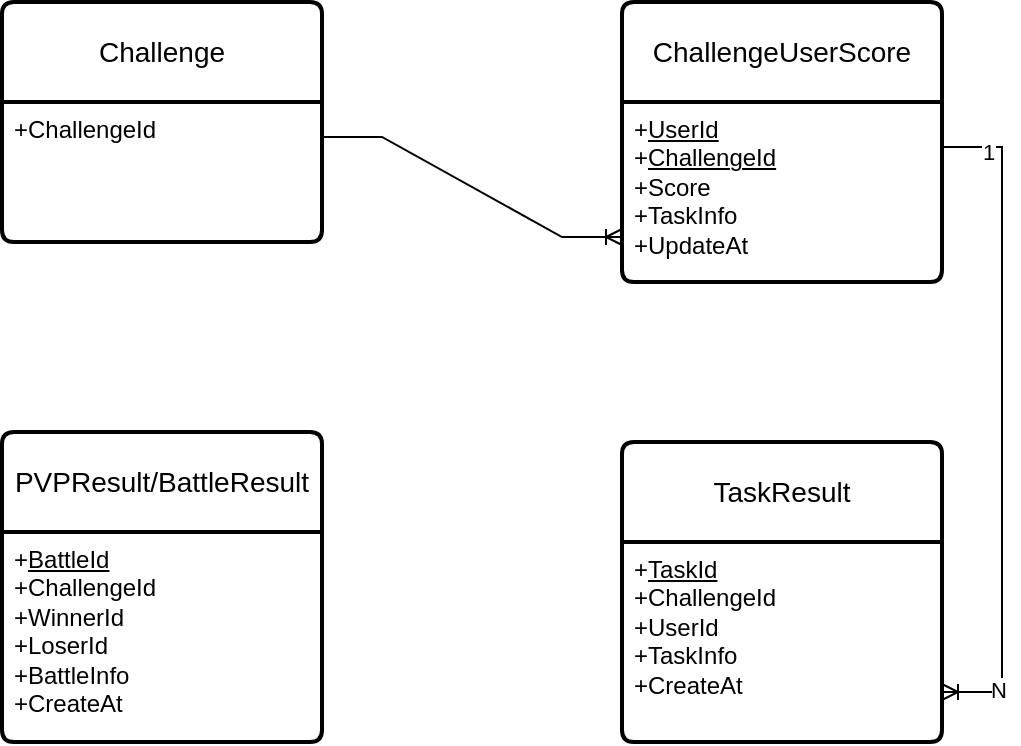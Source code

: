 <mxfile version="21.6.6" type="github" pages="4">
  <diagram name="ER Diagram" id="ZLI-xnwd5I3-F7gUhsCu">
    <mxGraphModel dx="1434" dy="728" grid="1" gridSize="10" guides="1" tooltips="1" connect="1" arrows="1" fold="1" page="1" pageScale="1" pageWidth="827" pageHeight="1169" math="0" shadow="0">
      <root>
        <mxCell id="0" />
        <mxCell id="1" parent="0" />
        <mxCell id="JRfJdb27c1tYHtVessSR-1" value="Challenge" style="swimlane;childLayout=stackLayout;horizontal=1;startSize=50;horizontalStack=0;rounded=1;fontSize=14;fontStyle=0;strokeWidth=2;resizeParent=0;resizeLast=1;shadow=0;dashed=0;align=center;arcSize=4;whiteSpace=wrap;html=1;" parent="1" vertex="1">
          <mxGeometry x="170" y="80" width="160" height="120" as="geometry" />
        </mxCell>
        <mxCell id="JRfJdb27c1tYHtVessSR-2" value="+ChallengeId" style="align=left;strokeColor=none;fillColor=none;spacingLeft=4;fontSize=12;verticalAlign=top;resizable=0;rotatable=0;part=1;html=1;" parent="JRfJdb27c1tYHtVessSR-1" vertex="1">
          <mxGeometry y="50" width="160" height="70" as="geometry" />
        </mxCell>
        <mxCell id="JRfJdb27c1tYHtVessSR-3" value="ChallengeUserScore" style="swimlane;childLayout=stackLayout;horizontal=1;startSize=50;horizontalStack=0;rounded=1;fontSize=14;fontStyle=0;strokeWidth=2;resizeParent=0;resizeLast=1;shadow=0;dashed=0;align=center;arcSize=4;whiteSpace=wrap;html=1;" parent="1" vertex="1">
          <mxGeometry x="480" y="80" width="160" height="140" as="geometry">
            <mxRectangle x="470" y="220" width="70" height="50" as="alternateBounds" />
          </mxGeometry>
        </mxCell>
        <mxCell id="JRfJdb27c1tYHtVessSR-4" value="+&lt;u&gt;UserId&lt;/u&gt;&lt;br&gt;+&lt;u&gt;ChallengeId&lt;/u&gt;&lt;br&gt;+Score&lt;br&gt;+TaskInfo&lt;br&gt;+UpdateAt" style="align=left;strokeColor=none;fillColor=none;spacingLeft=4;fontSize=12;verticalAlign=top;resizable=0;rotatable=0;part=1;html=1;" parent="JRfJdb27c1tYHtVessSR-3" vertex="1">
          <mxGeometry y="50" width="160" height="90" as="geometry" />
        </mxCell>
        <mxCell id="jsPrpI_O9WZwSgl6cPqi-1" value="TaskResult" style="swimlane;childLayout=stackLayout;horizontal=1;startSize=50;horizontalStack=0;rounded=1;fontSize=14;fontStyle=0;strokeWidth=2;resizeParent=0;resizeLast=1;shadow=0;dashed=0;align=center;arcSize=4;whiteSpace=wrap;html=1;" parent="1" vertex="1">
          <mxGeometry x="480" y="300" width="160" height="150" as="geometry" />
        </mxCell>
        <mxCell id="jsPrpI_O9WZwSgl6cPqi-2" value="+&lt;u&gt;TaskId&lt;/u&gt;&lt;br&gt;+ChallengeId&lt;br&gt;+UserId&lt;br&gt;+TaskInfo&lt;br&gt;+CreateAt" style="align=left;strokeColor=none;fillColor=none;spacingLeft=4;fontSize=12;verticalAlign=top;resizable=0;rotatable=0;part=1;html=1;" parent="jsPrpI_O9WZwSgl6cPqi-1" vertex="1">
          <mxGeometry y="50" width="160" height="100" as="geometry" />
        </mxCell>
        <mxCell id="jsPrpI_O9WZwSgl6cPqi-3" value="PVPResult/BattleResult" style="swimlane;childLayout=stackLayout;horizontal=1;startSize=50;horizontalStack=0;rounded=1;fontSize=14;fontStyle=0;strokeWidth=2;resizeParent=0;resizeLast=1;shadow=0;dashed=0;align=center;arcSize=4;whiteSpace=wrap;html=1;" parent="1" vertex="1">
          <mxGeometry x="170" y="295" width="160" height="155" as="geometry" />
        </mxCell>
        <mxCell id="jsPrpI_O9WZwSgl6cPqi-4" value="+&lt;u&gt;BattleId&lt;/u&gt;&lt;br&gt;+ChallengeId&lt;br&gt;+WinnerId&lt;br&gt;+LoserId&lt;br&gt;+BattleInfo&lt;br&gt;+CreateAt" style="align=left;strokeColor=none;fillColor=none;spacingLeft=4;fontSize=12;verticalAlign=top;resizable=0;rotatable=0;part=1;html=1;" parent="jsPrpI_O9WZwSgl6cPqi-3" vertex="1">
          <mxGeometry y="50" width="160" height="105" as="geometry" />
        </mxCell>
        <mxCell id="WyVsY10MQ5rmwuFhoHbH-16" value="" style="edgeStyle=entityRelationEdgeStyle;fontSize=12;html=1;endArrow=ERoneToMany;rounded=0;entryX=1;entryY=0.75;entryDx=0;entryDy=0;exitX=1;exitY=0.25;exitDx=0;exitDy=0;" parent="1" source="JRfJdb27c1tYHtVessSR-4" target="jsPrpI_O9WZwSgl6cPqi-2" edge="1">
          <mxGeometry width="100" height="100" relative="1" as="geometry">
            <mxPoint x="700" y="190" as="sourcePoint" />
            <mxPoint x="690" y="360" as="targetPoint" />
            <Array as="points">
              <mxPoint x="740" y="390" />
              <mxPoint x="690" y="220" />
              <mxPoint x="730" y="240" />
              <mxPoint x="770" y="200" />
              <mxPoint x="740" y="200" />
              <mxPoint x="770" y="330" />
              <mxPoint x="740" y="390" />
            </Array>
          </mxGeometry>
        </mxCell>
        <mxCell id="WyVsY10MQ5rmwuFhoHbH-17" value="1" style="edgeLabel;html=1;align=center;verticalAlign=middle;resizable=0;points=[];" parent="WyVsY10MQ5rmwuFhoHbH-16" vertex="1" connectable="0">
          <mxGeometry x="-0.865" y="-2" relative="1" as="geometry">
            <mxPoint as="offset" />
          </mxGeometry>
        </mxCell>
        <mxCell id="WyVsY10MQ5rmwuFhoHbH-18" value="N" style="edgeLabel;html=1;align=center;verticalAlign=middle;resizable=0;points=[];" parent="WyVsY10MQ5rmwuFhoHbH-16" vertex="1" connectable="0">
          <mxGeometry x="0.836" y="-1" relative="1" as="geometry">
            <mxPoint as="offset" />
          </mxGeometry>
        </mxCell>
        <mxCell id="AfwJ3oAD-vANaPNt5goW-1" value="" style="edgeStyle=entityRelationEdgeStyle;fontSize=12;html=1;endArrow=ERoneToMany;rounded=0;exitX=1;exitY=0.25;exitDx=0;exitDy=0;entryX=0;entryY=0.75;entryDx=0;entryDy=0;" edge="1" parent="1" source="JRfJdb27c1tYHtVessSR-2" target="JRfJdb27c1tYHtVessSR-4">
          <mxGeometry width="100" height="100" relative="1" as="geometry">
            <mxPoint x="360" y="430" as="sourcePoint" />
            <mxPoint x="460" y="330" as="targetPoint" />
          </mxGeometry>
        </mxCell>
      </root>
    </mxGraphModel>
  </diagram>
  <diagram id="Ef0ok4pNN71Re_kueFW6" name="Leaderboard">
    <mxGraphModel dx="1434" dy="728" grid="1" gridSize="10" guides="1" tooltips="1" connect="1" arrows="1" fold="1" page="1" pageScale="1" pageWidth="827" pageHeight="1169" math="0" shadow="0">
      <root>
        <mxCell id="0" />
        <mxCell id="1" parent="0" />
        <mxCell id="Og-gA_vZru-YiPkl-ov5-1" value="Leaderboard" style="swimlane;childLayout=stackLayout;horizontal=1;startSize=50;horizontalStack=0;rounded=1;fontSize=14;fontStyle=0;strokeWidth=2;resizeParent=0;resizeLast=1;shadow=0;dashed=0;align=center;arcSize=4;whiteSpace=wrap;html=1;" parent="1" vertex="1">
          <mxGeometry x="160" y="80" width="160" height="120" as="geometry" />
        </mxCell>
        <mxCell id="Og-gA_vZru-YiPkl-ov5-2" value="+LeaderboardId&lt;br&gt;+Duration&lt;br&gt;+MaxSize" style="align=left;strokeColor=none;fillColor=none;spacingLeft=4;fontSize=12;verticalAlign=top;resizable=0;rotatable=0;part=1;html=1;" parent="Og-gA_vZru-YiPkl-ov5-1" vertex="1">
          <mxGeometry y="50" width="160" height="70" as="geometry" />
        </mxCell>
        <mxCell id="Og-gA_vZru-YiPkl-ov5-3" value="LeaderboardRecord" style="swimlane;childLayout=stackLayout;horizontal=1;startSize=50;horizontalStack=0;rounded=1;fontSize=14;fontStyle=0;strokeWidth=2;resizeParent=0;resizeLast=1;shadow=0;dashed=0;align=center;arcSize=4;whiteSpace=wrap;html=1;" parent="1" vertex="1">
          <mxGeometry x="480" y="80" width="160" height="140" as="geometry" />
        </mxCell>
        <mxCell id="Og-gA_vZru-YiPkl-ov5-4" value="+OwnerId&lt;br&gt;+LeaderboardId&lt;br&gt;+Score&lt;br&gt;+Rank&lt;br&gt;+Metadata" style="align=left;strokeColor=none;fillColor=none;spacingLeft=4;fontSize=12;verticalAlign=top;resizable=0;rotatable=0;part=1;html=1;" parent="Og-gA_vZru-YiPkl-ov5-3" vertex="1">
          <mxGeometry y="50" width="160" height="90" as="geometry" />
        </mxCell>
        <mxCell id="Og-gA_vZru-YiPkl-ov5-5" value="" style="edgeStyle=entityRelationEdgeStyle;fontSize=12;html=1;endArrow=ERmany;rounded=0;exitX=1;exitY=0.75;exitDx=0;exitDy=0;entryX=0;entryY=0.25;entryDx=0;entryDy=0;" parent="1" source="Og-gA_vZru-YiPkl-ov5-2" target="Og-gA_vZru-YiPkl-ov5-4" edge="1">
          <mxGeometry width="100" height="100" relative="1" as="geometry">
            <mxPoint x="360" y="250" as="sourcePoint" />
            <mxPoint x="460" y="150" as="targetPoint" />
          </mxGeometry>
        </mxCell>
      </root>
    </mxGraphModel>
  </diagram>
  <diagram id="nfGYc4ScAfrTc4jbYE4T" name="Leaderboard Architecture">
    <mxGraphModel dx="1434" dy="728" grid="1" gridSize="10" guides="1" tooltips="1" connect="1" arrows="1" fold="1" page="1" pageScale="1" pageWidth="827" pageHeight="1169" math="0" shadow="0">
      <root>
        <mxCell id="0" />
        <mxCell id="1" parent="0" />
        <mxCell id="XdYTRL2mxj0HCFypTFus-22" value="" style="sketch=0;outlineConnect=0;fontColor=#232F3E;gradientColor=none;fillColor=#232F3D;strokeColor=none;dashed=0;verticalLabelPosition=bottom;verticalAlign=top;align=center;html=1;fontSize=12;fontStyle=0;aspect=fixed;pointerEvents=1;shape=mxgraph.aws4.mobile_client;" parent="1" vertex="1">
          <mxGeometry x="50" y="196" width="97.24" height="185" as="geometry" />
        </mxCell>
        <mxCell id="XdYTRL2mxj0HCFypTFus-1" value="Region" style="points=[[0,0],[0.25,0],[0.5,0],[0.75,0],[1,0],[1,0.25],[1,0.5],[1,0.75],[1,1],[0.75,1],[0.5,1],[0.25,1],[0,1],[0,0.75],[0,0.5],[0,0.25]];outlineConnect=0;gradientColor=none;html=1;whiteSpace=wrap;fontSize=12;fontStyle=0;container=1;pointerEvents=0;collapsible=0;recursiveResize=0;shape=mxgraph.aws4.group;grIcon=mxgraph.aws4.group_region;strokeColor=#147EBA;fillColor=none;verticalAlign=top;align=left;spacingLeft=30;fontColor=#147EBA;dashed=1;" parent="1" vertex="1">
          <mxGeometry x="290" y="113.5" width="500" height="350" as="geometry" />
        </mxCell>
        <mxCell id="XdYTRL2mxj0HCFypTFus-25" value="" style="edgeStyle=orthogonalEdgeStyle;rounded=0;orthogonalLoop=1;jettySize=auto;html=1;" parent="XdYTRL2mxj0HCFypTFus-1" source="XdYTRL2mxj0HCFypTFus-16" target="XdYTRL2mxj0HCFypTFus-17" edge="1">
          <mxGeometry relative="1" as="geometry" />
        </mxCell>
        <mxCell id="XdYTRL2mxj0HCFypTFus-29" value="2.Dispatch &lt;br&gt;the request" style="edgeLabel;html=1;align=center;verticalAlign=middle;resizable=0;points=[];" parent="XdYTRL2mxj0HCFypTFus-25" vertex="1" connectable="0">
          <mxGeometry x="-0.007" y="1" relative="1" as="geometry">
            <mxPoint as="offset" />
          </mxGeometry>
        </mxCell>
        <mxCell id="XdYTRL2mxj0HCFypTFus-16" value="API Gateway" style="outlineConnect=0;dashed=0;verticalLabelPosition=bottom;verticalAlign=top;align=center;html=1;shape=mxgraph.aws3.api_gateway;fillColor=#D9A741;gradientColor=none;" parent="XdYTRL2mxj0HCFypTFus-1" vertex="1">
          <mxGeometry x="40" y="120" width="76.5" height="93" as="geometry" />
        </mxCell>
        <mxCell id="XdYTRL2mxj0HCFypTFus-26" value="" style="edgeStyle=orthogonalEdgeStyle;rounded=0;orthogonalLoop=1;jettySize=auto;html=1;" parent="XdYTRL2mxj0HCFypTFus-1" source="XdYTRL2mxj0HCFypTFus-17" target="XdYTRL2mxj0HCFypTFus-19" edge="1">
          <mxGeometry relative="1" as="geometry">
            <Array as="points">
              <mxPoint x="310" y="167" />
              <mxPoint x="310" y="71" />
            </Array>
          </mxGeometry>
        </mxCell>
        <mxCell id="XdYTRL2mxj0HCFypTFus-30" value="3.Get Ranks" style="edgeLabel;html=1;align=center;verticalAlign=middle;resizable=0;points=[];" parent="XdYTRL2mxj0HCFypTFus-26" vertex="1" connectable="0">
          <mxGeometry x="0.076" y="-3" relative="1" as="geometry">
            <mxPoint x="-13" y="-12" as="offset" />
          </mxGeometry>
        </mxCell>
        <mxCell id="XdYTRL2mxj0HCFypTFus-27" style="edgeStyle=orthogonalEdgeStyle;rounded=0;orthogonalLoop=1;jettySize=auto;html=1;exitX=1;exitY=0.5;exitDx=0;exitDy=0;exitPerimeter=0;entryX=0;entryY=0.5;entryDx=0;entryDy=0;entryPerimeter=0;" parent="XdYTRL2mxj0HCFypTFus-1" source="XdYTRL2mxj0HCFypTFus-17" target="XdYTRL2mxj0HCFypTFus-18" edge="1">
          <mxGeometry relative="1" as="geometry">
            <Array as="points">
              <mxPoint x="310" y="167" />
              <mxPoint x="310" y="261" />
            </Array>
          </mxGeometry>
        </mxCell>
        <mxCell id="XdYTRL2mxj0HCFypTFus-31" value="4.Ge leaderboard records&amp;nbsp;" style="edgeLabel;html=1;align=center;verticalAlign=middle;resizable=0;points=[];" parent="XdYTRL2mxj0HCFypTFus-27" vertex="1" connectable="0">
          <mxGeometry x="0.12" y="1" relative="1" as="geometry">
            <mxPoint x="29" y="-13" as="offset" />
          </mxGeometry>
        </mxCell>
        <mxCell id="XdYTRL2mxj0HCFypTFus-17" value="Lambda" style="outlineConnect=0;dashed=0;verticalLabelPosition=bottom;verticalAlign=top;align=center;html=1;shape=mxgraph.aws3.lambda;fillColor=#F58534;gradientColor=none;" parent="XdYTRL2mxj0HCFypTFus-1" vertex="1">
          <mxGeometry x="190" y="120" width="76.5" height="93" as="geometry" />
        </mxCell>
        <mxCell id="XdYTRL2mxj0HCFypTFus-18" value="DynamoDB&lt;br&gt;&lt;br&gt;Store all leaderboard records" style="outlineConnect=0;dashed=0;verticalLabelPosition=bottom;verticalAlign=top;align=center;html=1;shape=mxgraph.aws3.dynamo_db;fillColor=#2E73B8;gradientColor=none;" parent="XdYTRL2mxj0HCFypTFus-1" vertex="1">
          <mxGeometry x="356" y="220" width="72" height="81" as="geometry" />
        </mxCell>
        <mxCell id="XdYTRL2mxj0HCFypTFus-19" value="ElasticCache for Redis&lt;br&gt;&lt;br&gt;Provide ranks" style="sketch=0;outlineConnect=0;fontColor=#232F3E;gradientColor=none;fillColor=#2E27AD;strokeColor=none;dashed=0;verticalLabelPosition=bottom;verticalAlign=top;align=center;html=1;fontSize=12;fontStyle=0;aspect=fixed;pointerEvents=1;shape=mxgraph.aws4.elasticache_for_redis;" parent="XdYTRL2mxj0HCFypTFus-1" vertex="1">
          <mxGeometry x="356" y="36.5" width="78" height="69" as="geometry" />
        </mxCell>
        <mxCell id="XdYTRL2mxj0HCFypTFus-21" value="Leaderboard SDK" style="rounded=0;whiteSpace=wrap;html=1;container=0;" parent="1" vertex="1">
          <mxGeometry x="63.62" y="248.5" width="70" height="91.5" as="geometry">
            <mxRectangle x="95" y="260" width="50" height="40" as="alternateBounds" />
          </mxGeometry>
        </mxCell>
        <mxCell id="XdYTRL2mxj0HCFypTFus-23" style="edgeStyle=orthogonalEdgeStyle;rounded=0;orthogonalLoop=1;jettySize=auto;html=1;" parent="1" source="XdYTRL2mxj0HCFypTFus-22" target="XdYTRL2mxj0HCFypTFus-16" edge="1">
          <mxGeometry relative="1" as="geometry">
            <mxPoint x="147.24" y="310.165" as="sourcePoint" />
            <mxPoint x="220" y="370" as="targetPoint" />
            <Array as="points">
              <mxPoint x="180" y="277" />
              <mxPoint x="180" y="277" />
            </Array>
          </mxGeometry>
        </mxCell>
        <mxCell id="XdYTRL2mxj0HCFypTFus-28" value="1.Call leaderboard APIs" style="edgeLabel;html=1;align=center;verticalAlign=middle;resizable=0;points=[];" parent="XdYTRL2mxj0HCFypTFus-23" vertex="1" connectable="0">
          <mxGeometry x="-0.175" y="4" relative="1" as="geometry">
            <mxPoint as="offset" />
          </mxGeometry>
        </mxCell>
        <mxCell id="XdYTRL2mxj0HCFypTFus-34" style="edgeStyle=orthogonalEdgeStyle;curved=1;rounded=0;orthogonalLoop=1;jettySize=auto;html=1;dashed=1;exitX=0.5;exitY=1;exitDx=0;exitDy=0;exitPerimeter=0;" parent="1" source="XdYTRL2mxj0HCFypTFus-17" target="XdYTRL2mxj0HCFypTFus-22" edge="1">
          <mxGeometry relative="1" as="geometry">
            <mxPoint x="160" y="300" as="targetPoint" />
            <mxPoint x="538.25" y="320" as="sourcePoint" />
            <Array as="points">
              <mxPoint x="480" y="327" />
              <mxPoint x="480" y="360" />
              <mxPoint x="290" y="360" />
              <mxPoint x="290" y="344" />
            </Array>
          </mxGeometry>
        </mxCell>
        <mxCell id="XdYTRL2mxj0HCFypTFus-35" value="5.Send the response" style="edgeLabel;html=1;align=center;verticalAlign=middle;resizable=0;points=[];" parent="XdYTRL2mxj0HCFypTFus-34" vertex="1" connectable="0">
          <mxGeometry x="0.061" y="-5" relative="1" as="geometry">
            <mxPoint as="offset" />
          </mxGeometry>
        </mxCell>
      </root>
    </mxGraphModel>
  </diagram>
  <diagram id="OnHIq64eFZVprXOsB4ZP" name="PVP Architecture">
    <mxGraphModel dx="1384" dy="728" grid="1" gridSize="10" guides="1" tooltips="1" connect="1" arrows="1" fold="1" page="1" pageScale="1" pageWidth="827" pageHeight="1169" math="0" shadow="0">
      <root>
        <mxCell id="0" />
        <mxCell id="1" parent="0" />
        <mxCell id="ysvva_Ia6aTxnsGA4BP1-1" value="Region" style="points=[[0,0],[0.25,0],[0.5,0],[0.75,0],[1,0],[1,0.25],[1,0.5],[1,0.75],[1,1],[0.75,1],[0.5,1],[0.25,1],[0,1],[0,0.75],[0,0.5],[0,0.25]];outlineConnect=0;gradientColor=none;html=1;whiteSpace=wrap;fontSize=12;fontStyle=0;container=1;pointerEvents=0;collapsible=0;recursiveResize=0;shape=mxgraph.aws4.group;grIcon=mxgraph.aws4.group_region;strokeColor=#147EBA;fillColor=none;verticalAlign=top;align=left;spacingLeft=30;fontColor=#147EBA;dashed=1;" vertex="1" parent="1">
          <mxGeometry x="240" y="80" width="560" height="520" as="geometry" />
        </mxCell>
        <mxCell id="ysvva_Ia6aTxnsGA4BP1-14" style="rounded=0;orthogonalLoop=1;jettySize=auto;html=1;exitX=0.65;exitY=0.5;exitDx=0;exitDy=0;exitPerimeter=0;entryX=0;entryY=0.5;entryDx=0;entryDy=0;" edge="1" parent="ysvva_Ia6aTxnsGA4BP1-1" source="ysvva_Ia6aTxnsGA4BP1-3" target="ysvva_Ia6aTxnsGA4BP1-6">
          <mxGeometry relative="1" as="geometry" />
        </mxCell>
        <mxCell id="ysvva_Ia6aTxnsGA4BP1-15" style="rounded=0;orthogonalLoop=1;jettySize=auto;html=1;exitX=0.65;exitY=0.5;exitDx=0;exitDy=0;exitPerimeter=0;dashed=1;dashPattern=8 8;entryX=0;entryY=0.5;entryDx=0;entryDy=0;" edge="1" parent="ysvva_Ia6aTxnsGA4BP1-1" source="ysvva_Ia6aTxnsGA4BP1-3" target="ysvva_Ia6aTxnsGA4BP1-7">
          <mxGeometry relative="1" as="geometry" />
        </mxCell>
        <mxCell id="ysvva_Ia6aTxnsGA4BP1-3" value="API Gateway" style="outlineConnect=0;dashed=0;verticalLabelPosition=bottom;verticalAlign=top;align=center;html=1;shape=mxgraph.aws3.api_gateway;fillColor=#D9A741;gradientColor=none;" vertex="1" parent="ysvva_Ia6aTxnsGA4BP1-1">
          <mxGeometry x="20" y="160" width="76.5" height="93" as="geometry" />
        </mxCell>
        <mxCell id="ysvva_Ia6aTxnsGA4BP1-4" value="lambda" style="outlineConnect=0;dashed=0;verticalLabelPosition=bottom;verticalAlign=top;align=center;html=1;shape=mxgraph.aws3.lambda_function;fillColor=#F58534;gradientColor=none;" vertex="1" parent="ysvva_Ia6aTxnsGA4BP1-1">
          <mxGeometry x="240" y="70" width="69" height="72" as="geometry" />
        </mxCell>
        <mxCell id="ysvva_Ia6aTxnsGA4BP1-7" value="Dynamic Criteria Mechanism" style="rounded=1;arcSize=10;dashed=1;fillColor=none;gradientColor=none;dashPattern=1 1;strokeWidth=2;verticalAlign=top;" vertex="1" parent="ysvva_Ia6aTxnsGA4BP1-1">
          <mxGeometry x="199" y="230" width="300" height="160" as="geometry" />
        </mxCell>
        <mxCell id="ysvva_Ia6aTxnsGA4BP1-8" value="DynamoDB" style="outlineConnect=0;dashed=0;verticalLabelPosition=bottom;verticalAlign=top;align=center;html=1;shape=mxgraph.aws3.dynamo_db;fillColor=#2E73B8;gradientColor=none;" vertex="1" parent="ysvva_Ia6aTxnsGA4BP1-1">
          <mxGeometry x="390" y="70" width="72" height="81" as="geometry" />
        </mxCell>
        <mxCell id="ysvva_Ia6aTxnsGA4BP1-5" value="Lambda" style="outlineConnect=0;dashed=0;verticalLabelPosition=bottom;verticalAlign=top;align=center;html=1;shape=mxgraph.aws3.lambda_function;fillColor=#F58534;gradientColor=none;" vertex="1" parent="ysvva_Ia6aTxnsGA4BP1-1">
          <mxGeometry x="245.5" y="263" width="69" height="72" as="geometry" />
        </mxCell>
        <mxCell id="ysvva_Ia6aTxnsGA4BP1-17" style="edgeStyle=orthogonalEdgeStyle;rounded=0;orthogonalLoop=1;jettySize=auto;html=1;exitX=1;exitY=0.25;exitDx=0;exitDy=0;exitPerimeter=0;" edge="1" parent="ysvva_Ia6aTxnsGA4BP1-1" source="ysvva_Ia6aTxnsGA4BP1-12">
          <mxGeometry relative="1" as="geometry">
            <mxPoint x="170" y="140" as="targetPoint" />
            <Array as="points">
              <mxPoint x="170" y="60" />
            </Array>
          </mxGeometry>
        </mxCell>
        <mxCell id="ysvva_Ia6aTxnsGA4BP1-18" style="edgeStyle=orthogonalEdgeStyle;rounded=0;orthogonalLoop=1;jettySize=auto;html=1;exitX=1;exitY=0.75;exitDx=0;exitDy=0;exitPerimeter=0;dashed=1;dashPattern=8 8;" edge="1" parent="ysvva_Ia6aTxnsGA4BP1-1" source="ysvva_Ia6aTxnsGA4BP1-12">
          <mxGeometry relative="1" as="geometry">
            <mxPoint x="140" y="260" as="targetPoint" />
          </mxGeometry>
        </mxCell>
        <mxCell id="ysvva_Ia6aTxnsGA4BP1-12" value="Terraform scripts&lt;br&gt;Variable:MechanismName" style="sketch=0;points=[[0,0,0],[0.25,0,0],[0.5,0,0],[0.75,0,0],[1,0,0],[0,1,0],[0.25,1,0],[0.5,1,0],[0.75,1,0],[1,1,0],[0,0.25,0],[0,0.5,0],[0,0.75,0],[1,0.25,0],[1,0.5,0],[1,0.75,0]];points=[[0,0,0],[0.25,0,0],[0.5,0,0],[0.75,0,0],[1,0,0],[0,1,0],[0.25,1,0],[0.5,1,0],[0.75,1,0],[1,1,0],[0,0.25,0],[0,0.5,0],[0,0.75,0],[1,0.25,0],[1,0.5,0],[1,0.75,0]];outlineConnect=0;fontColor=#232F3E;gradientColor=#F34482;gradientDirection=north;fillColor=#BC1356;strokeColor=#ffffff;dashed=0;verticalLabelPosition=bottom;verticalAlign=top;align=center;html=1;fontSize=12;fontStyle=0;aspect=fixed;shape=mxgraph.aws4.resourceIcon;resIcon=mxgraph.aws4.config;" vertex="1" parent="ysvva_Ia6aTxnsGA4BP1-1">
          <mxGeometry x="40" y="40" width="78" height="78" as="geometry" />
        </mxCell>
        <mxCell id="ysvva_Ia6aTxnsGA4BP1-6" value="Score Range Mechanism" style="rounded=1;arcSize=10;dashed=1;fillColor=none;gradientColor=none;dashPattern=1 1;strokeWidth=2;verticalAlign=top;" vertex="1" parent="ysvva_Ia6aTxnsGA4BP1-1">
          <mxGeometry x="199" y="40" width="300" height="160" as="geometry" />
        </mxCell>
        <mxCell id="ysvva_Ia6aTxnsGA4BP1-19" value="More Mechanisms..." style="rounded=1;arcSize=10;dashed=1;fillColor=none;gradientColor=none;dashPattern=1 1;strokeWidth=2;" vertex="1" parent="ysvva_Ia6aTxnsGA4BP1-1">
          <mxGeometry x="199" y="420" width="301" height="69.5" as="geometry" />
        </mxCell>
        <mxCell id="ysvva_Ia6aTxnsGA4BP1-25" value="OpenSearch" style="outlineConnect=0;dashed=0;verticalLabelPosition=bottom;verticalAlign=top;align=center;html=1;shape=mxgraph.aws3.elasticsearch_service;fillColor=#F58534;gradientColor=none;" vertex="1" parent="ysvva_Ia6aTxnsGA4BP1-1">
          <mxGeometry x="390" y="263" width="67.5" height="81" as="geometry" />
        </mxCell>
        <mxCell id="ysvva_Ia6aTxnsGA4BP1-24" style="edgeStyle=orthogonalEdgeStyle;rounded=0;orthogonalLoop=1;jettySize=auto;html=1;entryX=0;entryY=0.5;entryDx=0;entryDy=0;" edge="1" parent="1" source="ysvva_Ia6aTxnsGA4BP1-22" target="ysvva_Ia6aTxnsGA4BP1-1">
          <mxGeometry relative="1" as="geometry" />
        </mxCell>
        <mxCell id="ysvva_Ia6aTxnsGA4BP1-22" value="Game Client" style="sketch=0;outlineConnect=0;fontColor=#232F3E;gradientColor=none;fillColor=#232F3D;strokeColor=none;dashed=0;verticalLabelPosition=bottom;verticalAlign=top;align=center;html=1;fontSize=12;fontStyle=0;aspect=fixed;pointerEvents=1;shape=mxgraph.aws4.mobile_client;" vertex="1" parent="1">
          <mxGeometry x="50" y="275" width="68.33" height="130" as="geometry" />
        </mxCell>
        <mxCell id="ysvva_Ia6aTxnsGA4BP1-23" value="PVP SDK" style="rounded=0;whiteSpace=wrap;html=1;" vertex="1" parent="1">
          <mxGeometry x="56.24" y="310" width="55.84" height="60" as="geometry" />
        </mxCell>
      </root>
    </mxGraphModel>
  </diagram>
</mxfile>
